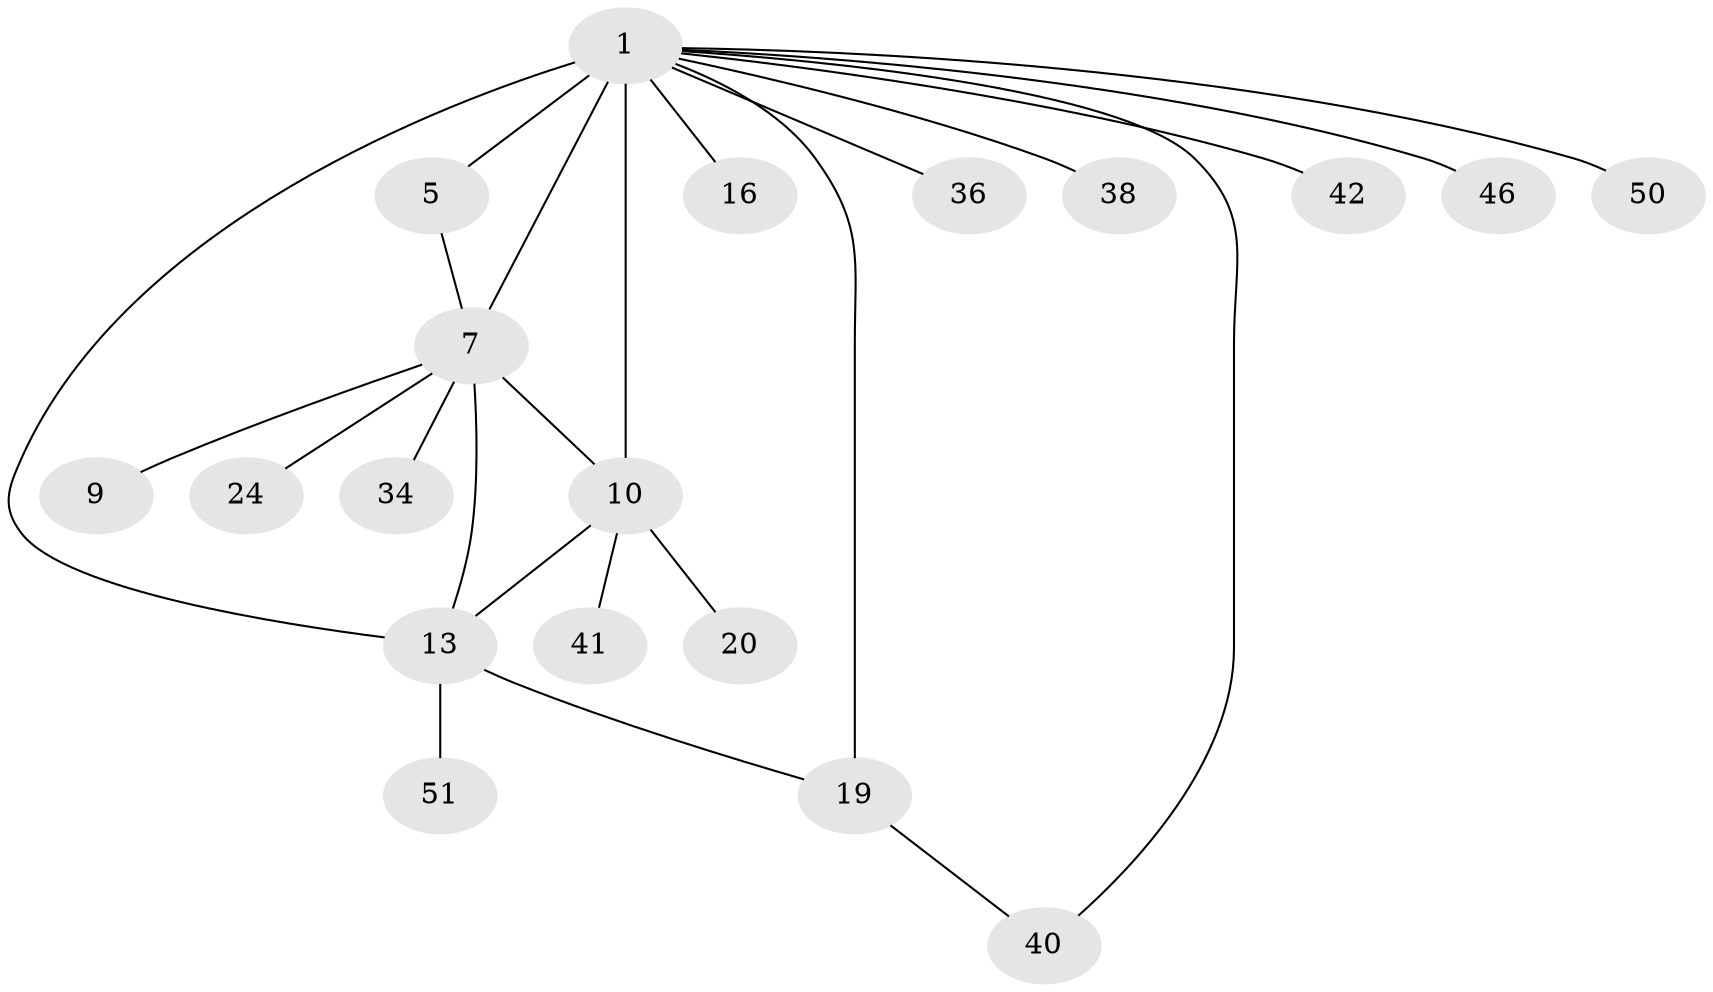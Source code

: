 // original degree distribution, {4: 0.046153846153846156, 6: 0.06153846153846154, 11: 0.015384615384615385, 7: 0.046153846153846156, 8: 0.015384615384615385, 5: 0.046153846153846156, 3: 0.046153846153846156, 2: 0.2, 1: 0.5230769230769231}
// Generated by graph-tools (version 1.1) at 2025/19/03/04/25 18:19:40]
// undirected, 19 vertices, 24 edges
graph export_dot {
graph [start="1"]
  node [color=gray90,style=filled];
  1 [super="+4+3+55+2"];
  5 [super="+33+65+45+21"];
  7 [super="+8+12+47"];
  9 [super="+28+22"];
  10 [super="+27+11+15+29+23"];
  13 [super="+14+44+18"];
  16 [super="+30+32"];
  19;
  20 [super="+53"];
  24;
  34 [super="+54"];
  36;
  38;
  40;
  41;
  42;
  46;
  50;
  51;
  1 -- 5 [weight=3];
  1 -- 38;
  1 -- 13;
  1 -- 16;
  1 -- 50;
  1 -- 36;
  1 -- 42;
  1 -- 46;
  1 -- 19;
  1 -- 7 [weight=2];
  1 -- 40;
  1 -- 10 [weight=4];
  5 -- 7;
  7 -- 9 [weight=2];
  7 -- 34;
  7 -- 24;
  7 -- 13;
  7 -- 10 [weight=2];
  10 -- 20;
  10 -- 41;
  10 -- 13 [weight=2];
  13 -- 51;
  13 -- 19;
  19 -- 40;
}
